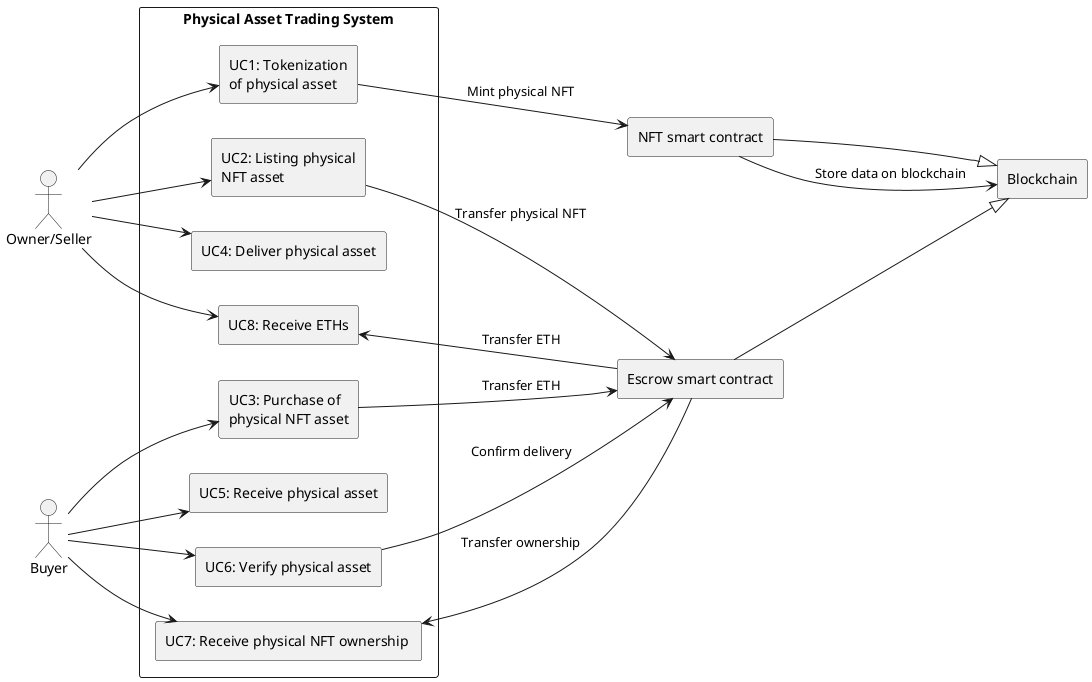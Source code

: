 @startuml usecase2
left to right direction
skinparam packageStyle rectangle

actor Owner as "Owner/Seller"
actor Buyer as "Buyer"

rectangle "Blockchain" as Blockchain
rectangle "NFT smart contract" as NFTContract
rectangle "Escrow smart contract" as EscrowContract

rectangle "Physical Asset Trading System" {
  rectangle "UC1: Tokenization\nof physical asset" as Tokenization
  rectangle "UC2: Listing physical\nNFT asset" as Listing
  rectangle "UC3: Purchase of\nphysical NFT asset" as Purchase
  rectangle "UC4: Deliver physical asset" as Delivery
  rectangle "UC5: Receive physical asset" as Receive
  rectangle "UC6: Verify physical asset" as Verification
  rectangle "UC7: Receive physical NFT ownership " as NFTOwnership
  rectangle "UC8: Receive ETHs" as ETH

  Owner --> Tokenization
  Tokenization --> NFTContract : Mint physical NFT

  NFTContract --> Blockchain : Store data on blockchain

  Owner --> Listing
  Listing --> EscrowContract : Transfer physical NFT

  Buyer --> Purchase
  Purchase --> EscrowContract : Transfer ETH

  Owner --> Delivery

  Buyer --> Receive

  Buyer --> Verification

  Verification --> EscrowContract : Confirm delivery

  Buyer --> NFTOwnership
  
  EscrowContract --> NFTOwnership : Transfer ownership

  Owner --> ETH

  EscrowContract --> ETH : Transfer ETH 

  NFTContract --|> Blockchain

  EscrowContract --|> Blockchain
}

@enduml


